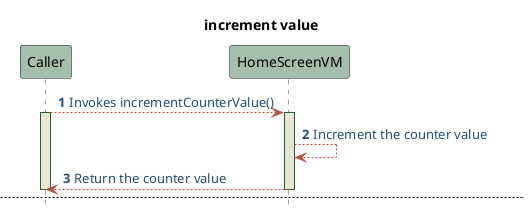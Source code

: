 @startuml HomeScreenVMVM Sequence

skinparam sequence{
    ParticipantBackgroundColor #A7BEAE
    LifeLineBackgroundColor #E7E8D1
    LifeLineBorderColor #2C5F2D
    ActorBackgroundColor #FC766AFF
    ActorBorderColor #FC766AFF
    ArrowColor #B85042
    ArrowFontColor #234E70
}

title increment value
autonumber
hide footbox
Caller --> HomeScreenVM: Invokes incrementCounterValue()
activate Caller 
activate HomeScreenVM
HomeScreenVM --> HomeScreenVM: Increment the counter value
HomeScreenVM --> Caller: Return the counter value
deactivate HomeScreenVM
deactivate Caller 

newpage decrement value
autonumber
hide footbox
Caller --> HomeScreenVM:Invokes decrementCounterValue()
activate Caller 
activate HomeScreenVM
alt#6883BC #FCF6F5 counterValue > 0 
HomeScreenVM --> HomeScreenVM: Decrement the counter value
HomeScreenVM --> Caller: Return the counter value
else  #efbbbb
HomeScreenVM --> Caller: Return error message
deactivate HomeScreenVM
deactivate Caller 
end

@enduml 

